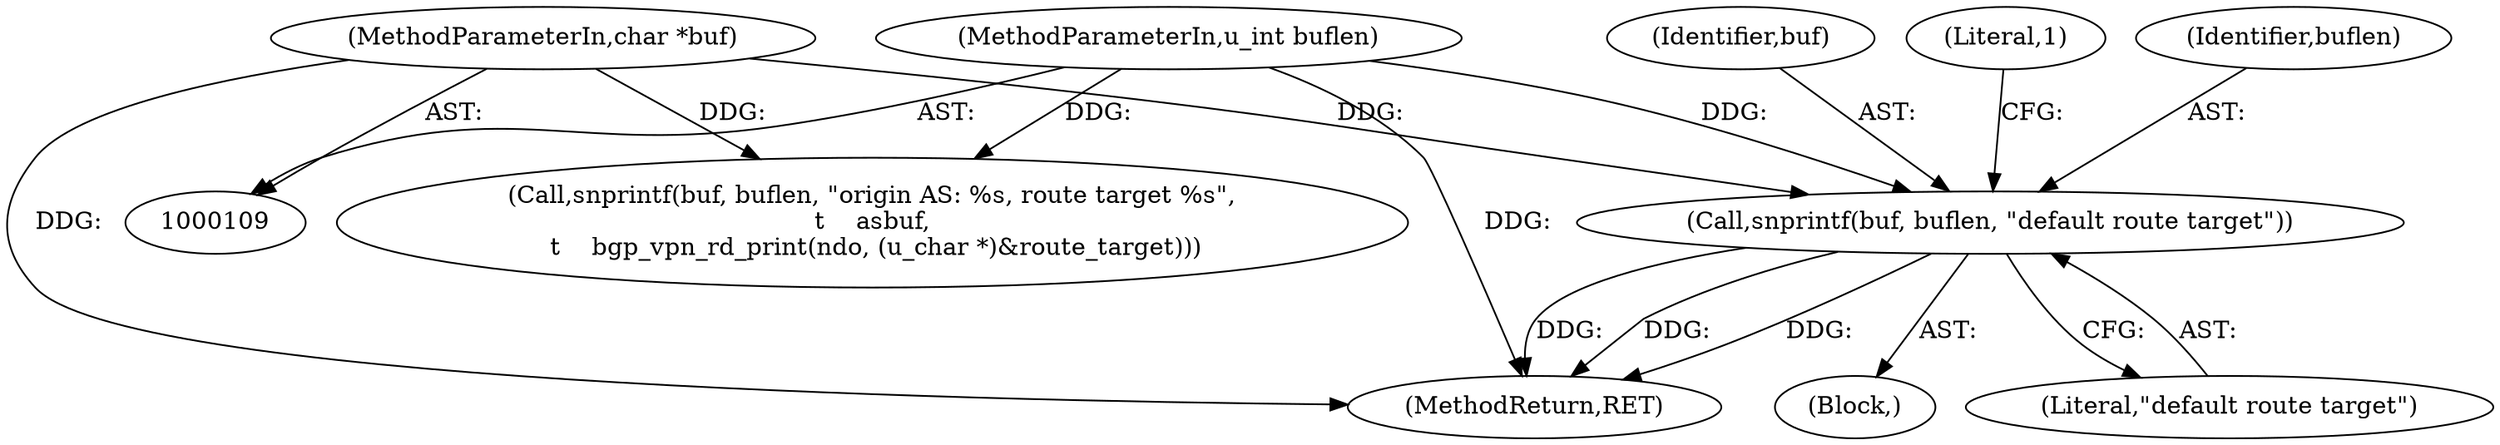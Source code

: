 digraph "0_tcpdump_bd4e697ebd6c8457efa8f28f6831fc929b88a014@API" {
"1000132" [label="(Call,snprintf(buf, buflen, \"default route target\"))"];
"1000112" [label="(MethodParameterIn,char *buf)"];
"1000113" [label="(MethodParameterIn,u_int buflen)"];
"1000133" [label="(Identifier,buf)"];
"1000135" [label="(Literal,\"default route target\")"];
"1000112" [label="(MethodParameterIn,char *buf)"];
"1000243" [label="(MethodReturn,RET)"];
"1000131" [label="(Block,)"];
"1000132" [label="(Call,snprintf(buf, buflen, \"default route target\"))"];
"1000137" [label="(Literal,1)"];
"1000134" [label="(Identifier,buflen)"];
"1000113" [label="(MethodParameterIn,u_int buflen)"];
"1000220" [label="(Call,snprintf(buf, buflen, \"origin AS: %s, route target %s\",\n\t    asbuf,\n \t    bgp_vpn_rd_print(ndo, (u_char *)&route_target)))"];
"1000132" -> "1000131"  [label="AST: "];
"1000132" -> "1000135"  [label="CFG: "];
"1000133" -> "1000132"  [label="AST: "];
"1000134" -> "1000132"  [label="AST: "];
"1000135" -> "1000132"  [label="AST: "];
"1000137" -> "1000132"  [label="CFG: "];
"1000132" -> "1000243"  [label="DDG: "];
"1000132" -> "1000243"  [label="DDG: "];
"1000132" -> "1000243"  [label="DDG: "];
"1000112" -> "1000132"  [label="DDG: "];
"1000113" -> "1000132"  [label="DDG: "];
"1000112" -> "1000109"  [label="AST: "];
"1000112" -> "1000243"  [label="DDG: "];
"1000112" -> "1000220"  [label="DDG: "];
"1000113" -> "1000109"  [label="AST: "];
"1000113" -> "1000243"  [label="DDG: "];
"1000113" -> "1000220"  [label="DDG: "];
}
